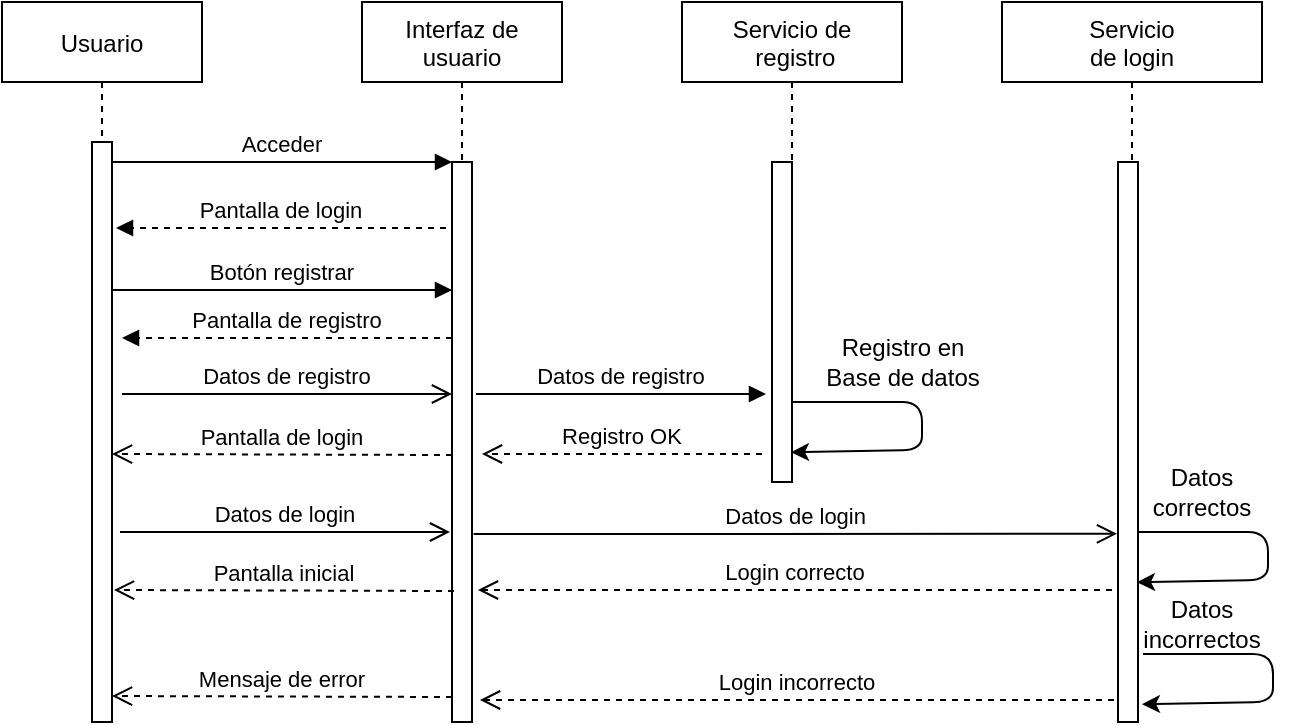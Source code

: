 <mxfile version="20.3.0" type="device"><diagram id="kgpKYQtTHZ0yAKxKKP6v" name="Page-1"><mxGraphModel dx="918" dy="714" grid="1" gridSize="10" guides="1" tooltips="1" connect="1" arrows="1" fold="1" page="1" pageScale="1" pageWidth="850" pageHeight="1100" math="0" shadow="0"><root><mxCell id="0"/><mxCell id="1" parent="0"/><mxCell id="3nuBFxr9cyL0pnOWT2aG-1" value="Usuario" style="shape=umlLifeline;perimeter=lifelinePerimeter;container=1;collapsible=0;recursiveResize=0;rounded=0;shadow=0;strokeWidth=1;" parent="1" vertex="1"><mxGeometry x="120" y="80" width="100" height="360" as="geometry"/></mxCell><mxCell id="3nuBFxr9cyL0pnOWT2aG-2" value="" style="points=[];perimeter=orthogonalPerimeter;rounded=0;shadow=0;strokeWidth=1;" parent="3nuBFxr9cyL0pnOWT2aG-1" vertex="1"><mxGeometry x="45" y="70" width="10" height="290" as="geometry"/></mxCell><mxCell id="3nuBFxr9cyL0pnOWT2aG-5" value="Interfaz de &#10;usuario" style="shape=umlLifeline;perimeter=lifelinePerimeter;container=1;collapsible=0;recursiveResize=0;rounded=0;shadow=0;strokeWidth=1;" parent="1" vertex="1"><mxGeometry x="300" y="80" width="100" height="360" as="geometry"/></mxCell><mxCell id="3nuBFxr9cyL0pnOWT2aG-6" value="" style="points=[];perimeter=orthogonalPerimeter;rounded=0;shadow=0;strokeWidth=1;" parent="3nuBFxr9cyL0pnOWT2aG-5" vertex="1"><mxGeometry x="45" y="80" width="10" height="280" as="geometry"/></mxCell><mxCell id="0h5ExzbaL-ksc8zBSa-Y-7" value="Datos de registro" style="verticalAlign=bottom;endArrow=block;entryX=0;entryY=0;shadow=0;strokeWidth=1;" edge="1" parent="3nuBFxr9cyL0pnOWT2aG-5"><mxGeometry relative="1" as="geometry"><mxPoint x="57" y="196" as="sourcePoint"/><mxPoint x="202" y="196.0" as="targetPoint"/></mxGeometry></mxCell><mxCell id="3nuBFxr9cyL0pnOWT2aG-7" value="Pantalla de login" style="verticalAlign=bottom;endArrow=open;dashed=1;endSize=8;exitX=0;exitY=0.95;shadow=0;strokeWidth=1;" parent="1" edge="1"><mxGeometry relative="1" as="geometry"><mxPoint x="175" y="306" as="targetPoint"/><mxPoint x="345" y="306.5" as="sourcePoint"/></mxGeometry></mxCell><mxCell id="3nuBFxr9cyL0pnOWT2aG-8" value="Acceder" style="verticalAlign=bottom;endArrow=block;entryX=0;entryY=0;shadow=0;strokeWidth=1;" parent="1" source="3nuBFxr9cyL0pnOWT2aG-2" target="3nuBFxr9cyL0pnOWT2aG-6" edge="1"><mxGeometry relative="1" as="geometry"><mxPoint x="275" y="160" as="sourcePoint"/></mxGeometry></mxCell><mxCell id="3nuBFxr9cyL0pnOWT2aG-9" value="Pantalla de login" style="verticalAlign=bottom;endArrow=block;entryX=1;entryY=0;shadow=0;strokeWidth=1;dashed=1;" parent="1" edge="1"><mxGeometry relative="1" as="geometry"><mxPoint x="342" y="193" as="sourcePoint"/><mxPoint x="177" y="193" as="targetPoint"/></mxGeometry></mxCell><mxCell id="3nuBFxr9cyL0pnOWT2aG-10" value="Datos de registro" style="verticalAlign=bottom;endArrow=open;endSize=8;exitX=1;exitY=0.95;shadow=0;strokeWidth=1;" parent="1" target="3nuBFxr9cyL0pnOWT2aG-6" edge="1"><mxGeometry relative="1" as="geometry"><mxPoint x="240" y="257" as="targetPoint"/><mxPoint x="180" y="276" as="sourcePoint"/></mxGeometry></mxCell><mxCell id="0h5ExzbaL-ksc8zBSa-Y-1" value="Botón registrar" style="verticalAlign=bottom;endArrow=block;entryX=0;entryY=0;shadow=0;strokeWidth=1;" edge="1" parent="1"><mxGeometry relative="1" as="geometry"><mxPoint x="175" y="224.0" as="sourcePoint"/><mxPoint x="345" y="224.0" as="targetPoint"/></mxGeometry></mxCell><mxCell id="0h5ExzbaL-ksc8zBSa-Y-2" value="Pantalla de registro" style="verticalAlign=bottom;endArrow=block;entryX=1;entryY=0;shadow=0;strokeWidth=1;dashed=1;" edge="1" parent="1"><mxGeometry relative="1" as="geometry"><mxPoint x="345" y="248" as="sourcePoint"/><mxPoint x="180" y="248" as="targetPoint"/></mxGeometry></mxCell><mxCell id="0h5ExzbaL-ksc8zBSa-Y-3" value="Servicio de&#10; registro" style="shape=umlLifeline;perimeter=lifelinePerimeter;container=1;collapsible=0;recursiveResize=0;rounded=0;shadow=0;strokeWidth=1;" vertex="1" parent="1"><mxGeometry x="460" y="80" width="110" height="240" as="geometry"/></mxCell><mxCell id="0h5ExzbaL-ksc8zBSa-Y-4" value="" style="points=[];perimeter=orthogonalPerimeter;rounded=0;shadow=0;strokeWidth=1;" vertex="1" parent="0h5ExzbaL-ksc8zBSa-Y-3"><mxGeometry x="45" y="80" width="10" height="160" as="geometry"/></mxCell><mxCell id="0h5ExzbaL-ksc8zBSa-Y-8" value="" style="endArrow=classic;html=1;rounded=1;entryX=0.95;entryY=0.907;entryDx=0;entryDy=0;entryPerimeter=0;" edge="1" parent="0h5ExzbaL-ksc8zBSa-Y-3" target="0h5ExzbaL-ksc8zBSa-Y-4"><mxGeometry width="50" height="50" relative="1" as="geometry"><mxPoint x="55" y="200" as="sourcePoint"/><mxPoint x="120" y="218" as="targetPoint"/><Array as="points"><mxPoint x="90" y="200"/><mxPoint x="120" y="200"/><mxPoint x="120" y="224"/></Array></mxGeometry></mxCell><mxCell id="0h5ExzbaL-ksc8zBSa-Y-5" value="Servicio &#10;de login" style="shape=umlLifeline;perimeter=lifelinePerimeter;container=1;collapsible=0;recursiveResize=0;rounded=0;shadow=0;strokeWidth=1;" vertex="1" parent="1"><mxGeometry x="620" y="80" width="130" height="360" as="geometry"/></mxCell><mxCell id="0h5ExzbaL-ksc8zBSa-Y-6" value="" style="points=[];perimeter=orthogonalPerimeter;rounded=0;shadow=0;strokeWidth=1;" vertex="1" parent="0h5ExzbaL-ksc8zBSa-Y-5"><mxGeometry x="58" y="80" width="10" height="280" as="geometry"/></mxCell><mxCell id="0h5ExzbaL-ksc8zBSa-Y-14" value="Datos correctos" style="text;html=1;strokeColor=none;fillColor=none;align=center;verticalAlign=middle;whiteSpace=wrap;rounded=0;" vertex="1" parent="0h5ExzbaL-ksc8zBSa-Y-5"><mxGeometry x="70" y="230" width="60" height="30" as="geometry"/></mxCell><mxCell id="0h5ExzbaL-ksc8zBSa-Y-18" value="" style="endArrow=classic;html=1;rounded=1;entryX=0.95;entryY=0.907;entryDx=0;entryDy=0;entryPerimeter=0;" edge="1" parent="0h5ExzbaL-ksc8zBSa-Y-5"><mxGeometry width="50" height="50" relative="1" as="geometry"><mxPoint x="70.5" y="326" as="sourcePoint"/><mxPoint x="70" y="351.12" as="targetPoint"/><Array as="points"><mxPoint x="105.5" y="326"/><mxPoint x="135.5" y="326"/><mxPoint x="135.5" y="350"/></Array></mxGeometry></mxCell><mxCell id="0h5ExzbaL-ksc8zBSa-Y-19" value="Datos incorrectos" style="text;html=1;strokeColor=none;fillColor=none;align=center;verticalAlign=middle;whiteSpace=wrap;rounded=0;" vertex="1" parent="0h5ExzbaL-ksc8zBSa-Y-5"><mxGeometry x="70" y="296" width="60" height="30" as="geometry"/></mxCell><mxCell id="0h5ExzbaL-ksc8zBSa-Y-9" value="Registro en &lt;br&gt;Base de datos" style="text;html=1;align=center;verticalAlign=middle;resizable=0;points=[];autosize=1;strokeColor=none;fillColor=none;" vertex="1" parent="1"><mxGeometry x="520" y="240" width="100" height="40" as="geometry"/></mxCell><mxCell id="0h5ExzbaL-ksc8zBSa-Y-10" value="Registro OK" style="verticalAlign=bottom;endArrow=open;dashed=1;endSize=8;shadow=0;strokeWidth=1;" edge="1" parent="1"><mxGeometry relative="1" as="geometry"><mxPoint x="360" y="306" as="targetPoint"/><mxPoint x="500" y="306" as="sourcePoint"/></mxGeometry></mxCell><mxCell id="0h5ExzbaL-ksc8zBSa-Y-11" value="Datos de login" style="verticalAlign=bottom;endArrow=open;endSize=8;exitX=1;exitY=0.95;shadow=0;strokeWidth=1;" edge="1" parent="1"><mxGeometry relative="1" as="geometry"><mxPoint x="344" y="345" as="targetPoint"/><mxPoint x="179" y="345" as="sourcePoint"/></mxGeometry></mxCell><mxCell id="0h5ExzbaL-ksc8zBSa-Y-12" value="Datos de login" style="verticalAlign=bottom;endArrow=open;endSize=8;exitX=1.283;exitY=0.775;shadow=0;strokeWidth=1;exitDx=0;exitDy=0;exitPerimeter=0;entryX=-0.05;entryY=0.664;entryDx=0;entryDy=0;entryPerimeter=0;" edge="1" parent="1" target="0h5ExzbaL-ksc8zBSa-Y-6"><mxGeometry relative="1" as="geometry"><mxPoint x="670" y="345" as="targetPoint"/><mxPoint x="355.83" y="346" as="sourcePoint"/></mxGeometry></mxCell><mxCell id="0h5ExzbaL-ksc8zBSa-Y-13" value="" style="endArrow=classic;html=1;rounded=1;entryX=0.95;entryY=0.907;entryDx=0;entryDy=0;entryPerimeter=0;" edge="1" parent="1"><mxGeometry width="50" height="50" relative="1" as="geometry"><mxPoint x="688" y="345" as="sourcePoint"/><mxPoint x="687.5" y="370.12" as="targetPoint"/><Array as="points"><mxPoint x="723" y="345"/><mxPoint x="753" y="345"/><mxPoint x="753" y="369"/></Array></mxGeometry></mxCell><mxCell id="0h5ExzbaL-ksc8zBSa-Y-15" value="Login correcto" style="verticalAlign=bottom;endArrow=open;dashed=1;endSize=8;shadow=0;strokeWidth=1;" edge="1" parent="1"><mxGeometry relative="1" as="geometry"><mxPoint x="358" y="374" as="targetPoint"/><mxPoint x="675" y="374" as="sourcePoint"/></mxGeometry></mxCell><mxCell id="0h5ExzbaL-ksc8zBSa-Y-16" value="Pantalla inicial" style="verticalAlign=bottom;endArrow=open;dashed=1;endSize=8;exitX=0;exitY=0.95;shadow=0;strokeWidth=1;" edge="1" parent="1"><mxGeometry relative="1" as="geometry"><mxPoint x="176" y="374" as="targetPoint"/><mxPoint x="346" y="374.5" as="sourcePoint"/></mxGeometry></mxCell><mxCell id="0h5ExzbaL-ksc8zBSa-Y-21" value="Login incorrecto" style="verticalAlign=bottom;endArrow=open;dashed=1;endSize=8;shadow=0;strokeWidth=1;" edge="1" parent="1"><mxGeometry relative="1" as="geometry"><mxPoint x="359" y="429" as="targetPoint"/><mxPoint x="676" y="429" as="sourcePoint"/></mxGeometry></mxCell><mxCell id="0h5ExzbaL-ksc8zBSa-Y-22" value="Mensaje de error" style="verticalAlign=bottom;endArrow=open;dashed=1;endSize=8;exitX=0;exitY=0.95;shadow=0;strokeWidth=1;" edge="1" parent="1"><mxGeometry relative="1" as="geometry"><mxPoint x="175" y="427" as="targetPoint"/><mxPoint x="345" y="427.5" as="sourcePoint"/></mxGeometry></mxCell></root></mxGraphModel></diagram></mxfile>